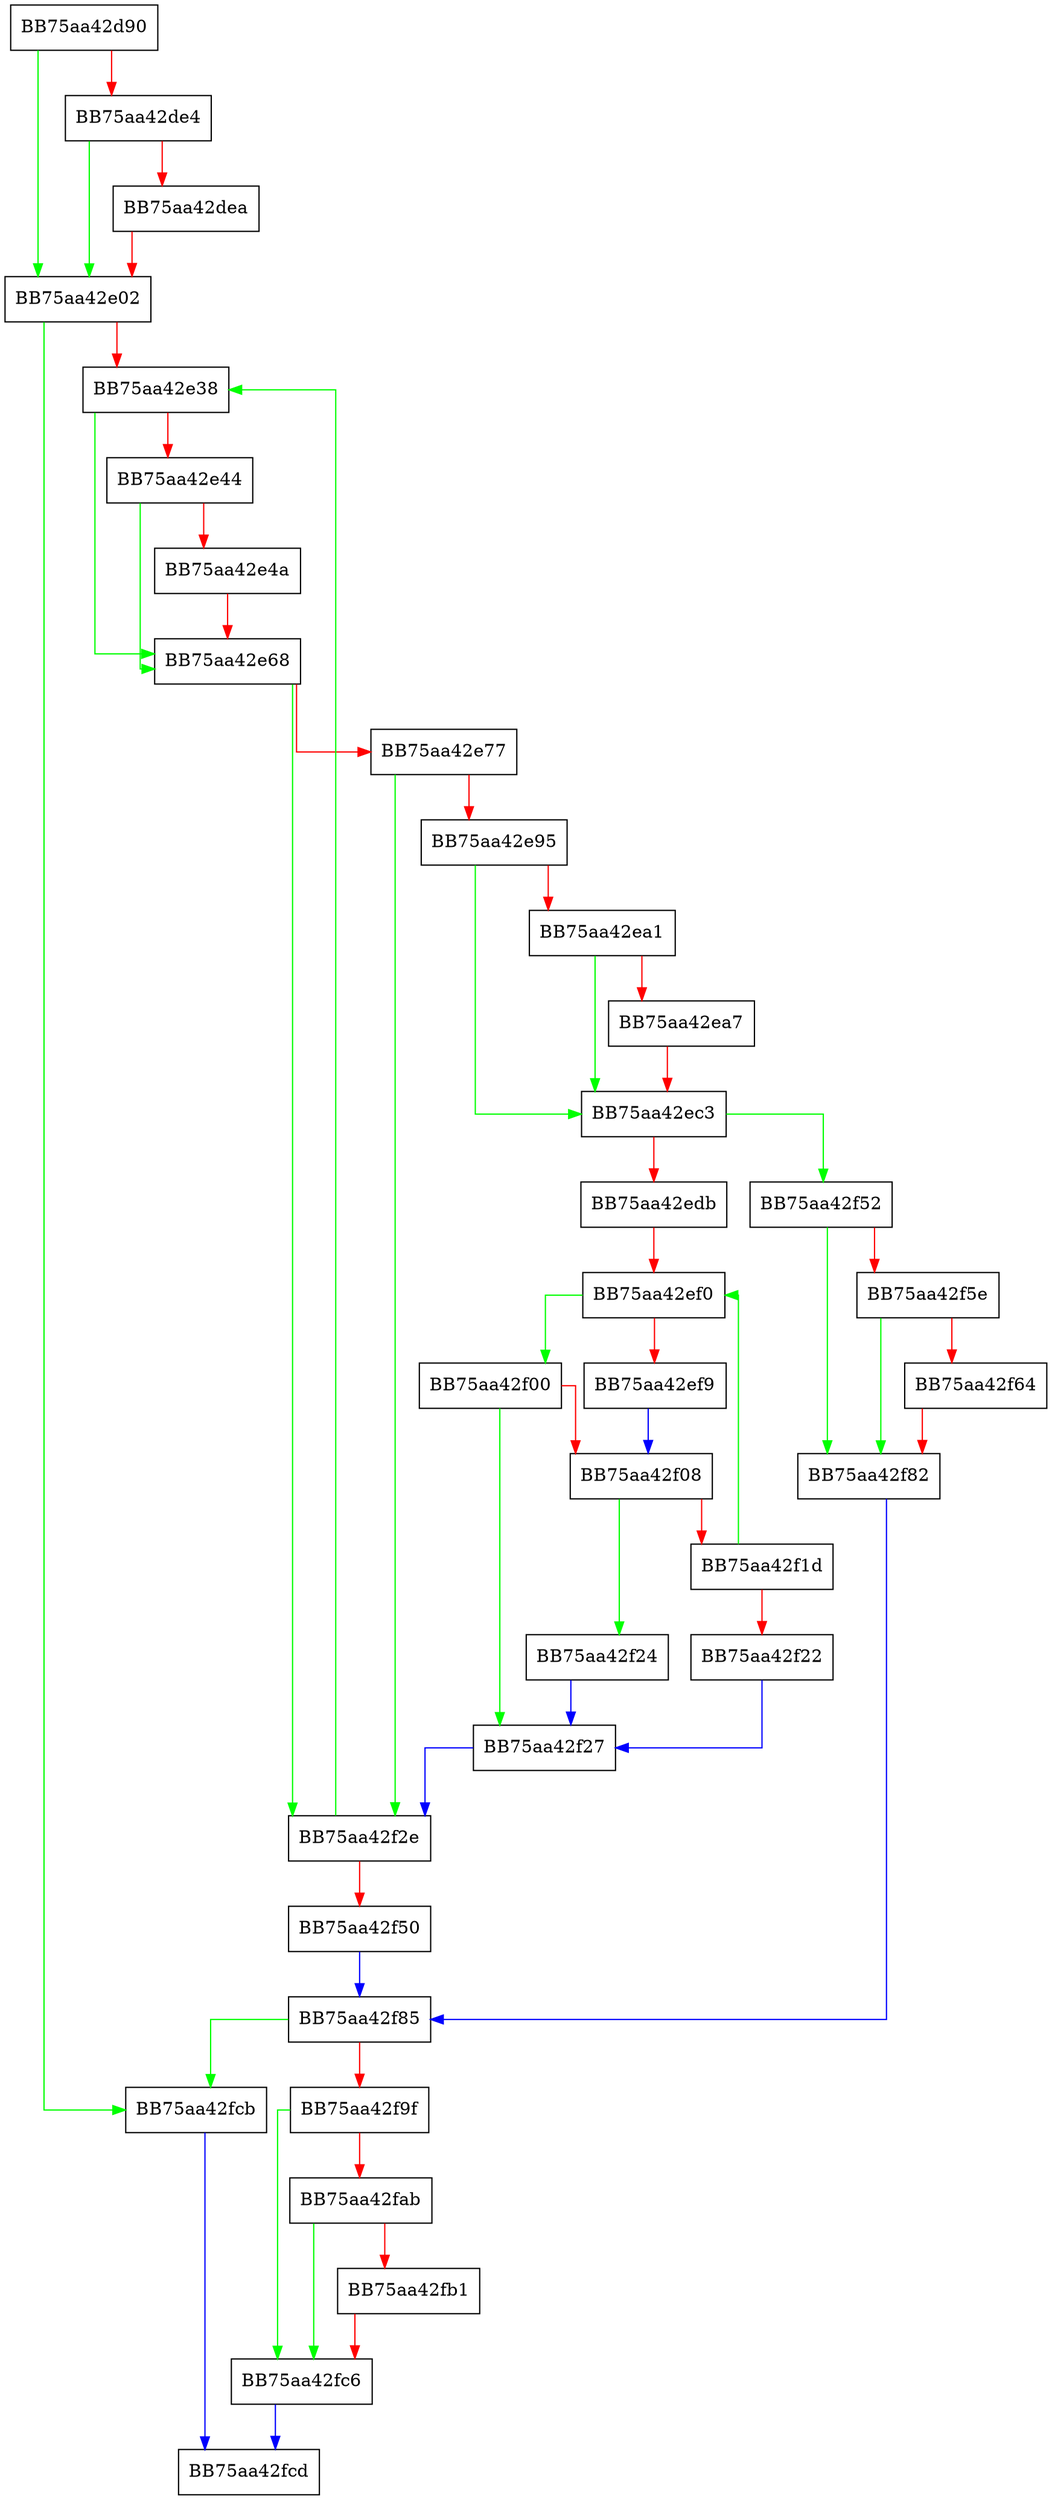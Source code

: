 digraph RemoveExecodes {
  node [shape="box"];
  graph [splines=ortho];
  BB75aa42d90 -> BB75aa42e02 [color="green"];
  BB75aa42d90 -> BB75aa42de4 [color="red"];
  BB75aa42de4 -> BB75aa42e02 [color="green"];
  BB75aa42de4 -> BB75aa42dea [color="red"];
  BB75aa42dea -> BB75aa42e02 [color="red"];
  BB75aa42e02 -> BB75aa42fcb [color="green"];
  BB75aa42e02 -> BB75aa42e38 [color="red"];
  BB75aa42e38 -> BB75aa42e68 [color="green"];
  BB75aa42e38 -> BB75aa42e44 [color="red"];
  BB75aa42e44 -> BB75aa42e68 [color="green"];
  BB75aa42e44 -> BB75aa42e4a [color="red"];
  BB75aa42e4a -> BB75aa42e68 [color="red"];
  BB75aa42e68 -> BB75aa42f2e [color="green"];
  BB75aa42e68 -> BB75aa42e77 [color="red"];
  BB75aa42e77 -> BB75aa42f2e [color="green"];
  BB75aa42e77 -> BB75aa42e95 [color="red"];
  BB75aa42e95 -> BB75aa42ec3 [color="green"];
  BB75aa42e95 -> BB75aa42ea1 [color="red"];
  BB75aa42ea1 -> BB75aa42ec3 [color="green"];
  BB75aa42ea1 -> BB75aa42ea7 [color="red"];
  BB75aa42ea7 -> BB75aa42ec3 [color="red"];
  BB75aa42ec3 -> BB75aa42f52 [color="green"];
  BB75aa42ec3 -> BB75aa42edb [color="red"];
  BB75aa42edb -> BB75aa42ef0 [color="red"];
  BB75aa42ef0 -> BB75aa42f00 [color="green"];
  BB75aa42ef0 -> BB75aa42ef9 [color="red"];
  BB75aa42ef9 -> BB75aa42f08 [color="blue"];
  BB75aa42f00 -> BB75aa42f27 [color="green"];
  BB75aa42f00 -> BB75aa42f08 [color="red"];
  BB75aa42f08 -> BB75aa42f24 [color="green"];
  BB75aa42f08 -> BB75aa42f1d [color="red"];
  BB75aa42f1d -> BB75aa42ef0 [color="green"];
  BB75aa42f1d -> BB75aa42f22 [color="red"];
  BB75aa42f22 -> BB75aa42f27 [color="blue"];
  BB75aa42f24 -> BB75aa42f27 [color="blue"];
  BB75aa42f27 -> BB75aa42f2e [color="blue"];
  BB75aa42f2e -> BB75aa42e38 [color="green"];
  BB75aa42f2e -> BB75aa42f50 [color="red"];
  BB75aa42f50 -> BB75aa42f85 [color="blue"];
  BB75aa42f52 -> BB75aa42f82 [color="green"];
  BB75aa42f52 -> BB75aa42f5e [color="red"];
  BB75aa42f5e -> BB75aa42f82 [color="green"];
  BB75aa42f5e -> BB75aa42f64 [color="red"];
  BB75aa42f64 -> BB75aa42f82 [color="red"];
  BB75aa42f82 -> BB75aa42f85 [color="blue"];
  BB75aa42f85 -> BB75aa42fcb [color="green"];
  BB75aa42f85 -> BB75aa42f9f [color="red"];
  BB75aa42f9f -> BB75aa42fc6 [color="green"];
  BB75aa42f9f -> BB75aa42fab [color="red"];
  BB75aa42fab -> BB75aa42fc6 [color="green"];
  BB75aa42fab -> BB75aa42fb1 [color="red"];
  BB75aa42fb1 -> BB75aa42fc6 [color="red"];
  BB75aa42fc6 -> BB75aa42fcd [color="blue"];
  BB75aa42fcb -> BB75aa42fcd [color="blue"];
}